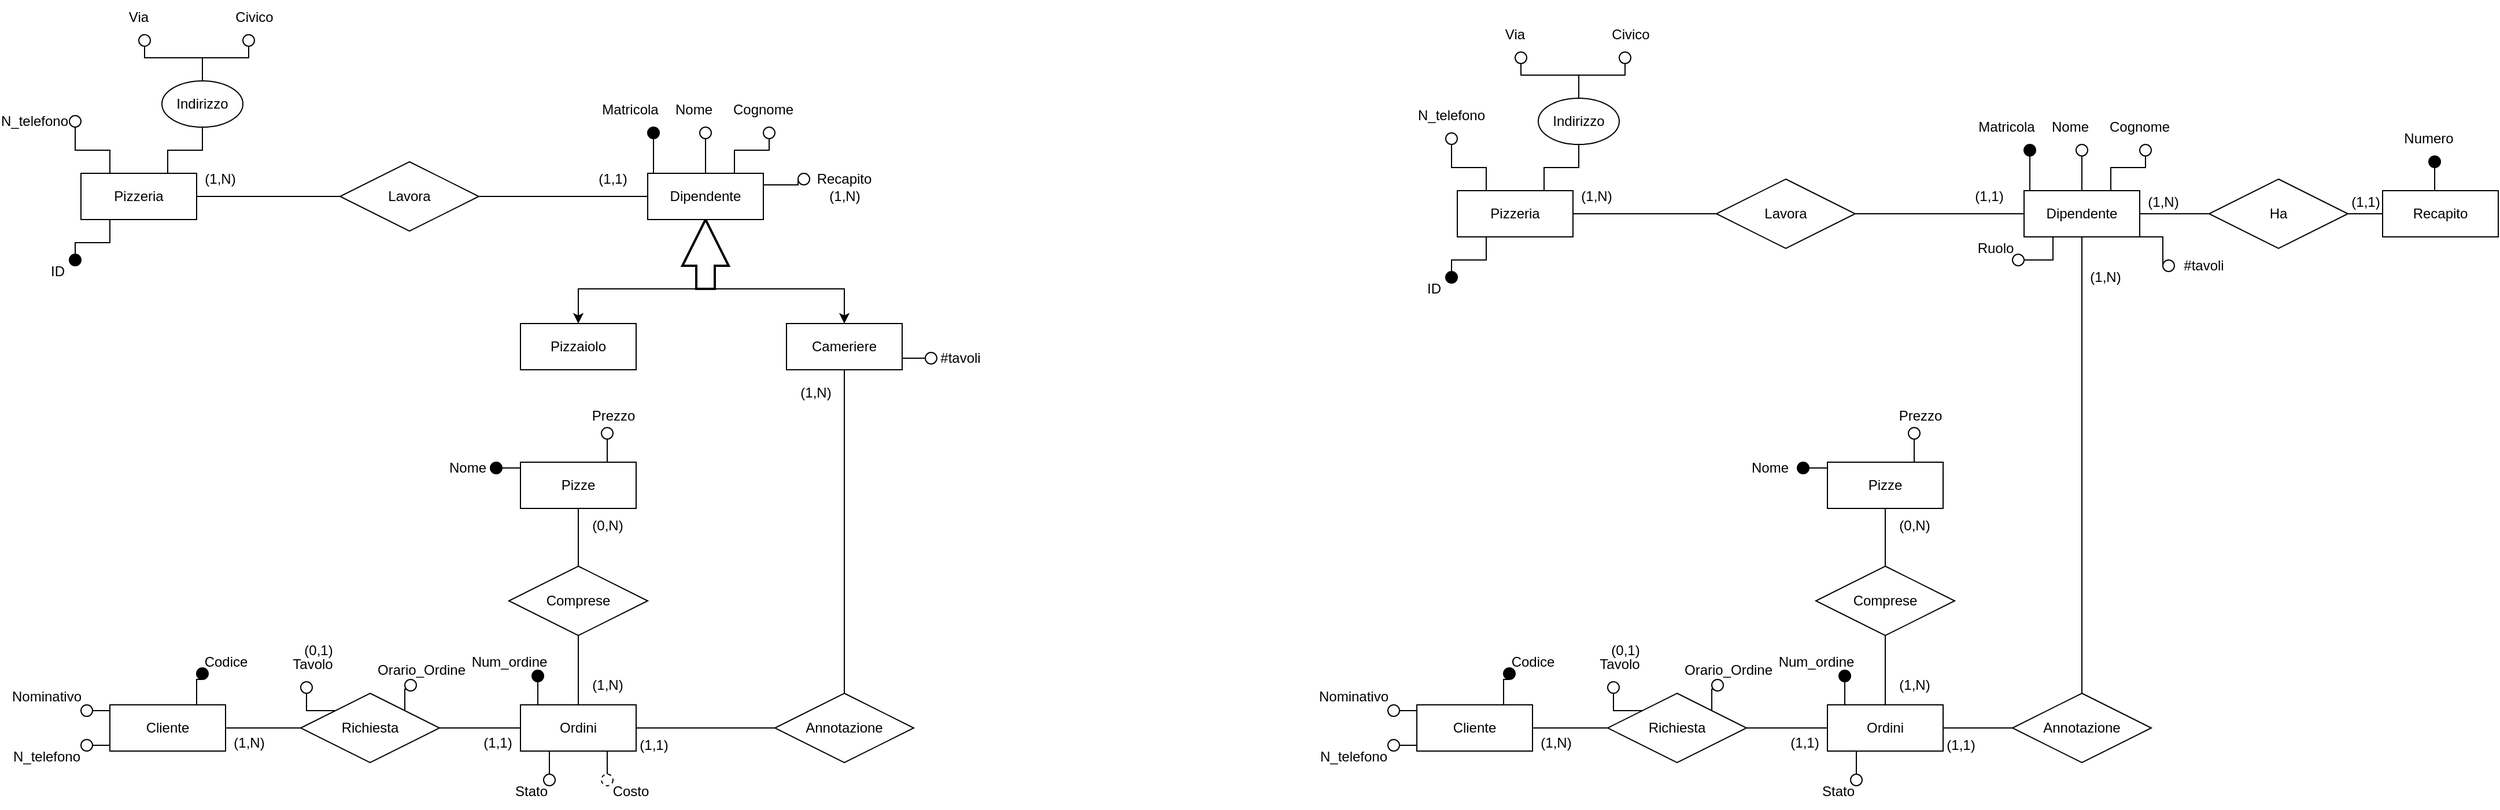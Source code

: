 <mxfile version="23.0.1" type="device">
  <diagram name="Pagina-1" id="gOm4JzZXpry3QjxjBJAv">
    <mxGraphModel dx="4816" dy="3160" grid="1" gridSize="10" guides="1" tooltips="1" connect="1" arrows="1" fold="1" page="1" pageScale="1" pageWidth="827" pageHeight="1169" math="0" shadow="0">
      <root>
        <mxCell id="0" />
        <mxCell id="1" parent="0" />
        <mxCell id="UE7dDYUYe10t5mZSeC0k-13" style="edgeStyle=orthogonalEdgeStyle;rounded=0;orthogonalLoop=1;jettySize=auto;html=1;exitX=0.25;exitY=0;exitDx=0;exitDy=0;entryX=0.5;entryY=1;entryDx=0;entryDy=0;endArrow=none;endFill=0;" parent="1" source="UE7dDYUYe10t5mZSeC0k-49" target="UE7dDYUYe10t5mZSeC0k-3" edge="1">
          <mxGeometry relative="1" as="geometry">
            <mxPoint x="210" y="340" as="sourcePoint" />
          </mxGeometry>
        </mxCell>
        <mxCell id="UE7dDYUYe10t5mZSeC0k-14" style="edgeStyle=orthogonalEdgeStyle;rounded=0;orthogonalLoop=1;jettySize=auto;html=1;exitX=0.75;exitY=0;exitDx=0;exitDy=0;entryX=0.5;entryY=1;entryDx=0;entryDy=0;endArrow=none;endFill=0;" parent="1" source="UE7dDYUYe10t5mZSeC0k-49" target="UE7dDYUYe10t5mZSeC0k-5" edge="1">
          <mxGeometry relative="1" as="geometry">
            <mxPoint x="270" y="340" as="sourcePoint" />
          </mxGeometry>
        </mxCell>
        <mxCell id="UE7dDYUYe10t5mZSeC0k-16" style="edgeStyle=orthogonalEdgeStyle;rounded=0;orthogonalLoop=1;jettySize=auto;html=1;exitX=0.25;exitY=1;exitDx=0;exitDy=0;entryX=0.5;entryY=0;entryDx=0;entryDy=0;endArrow=none;endFill=0;" parent="1" source="UE7dDYUYe10t5mZSeC0k-49" target="UE7dDYUYe10t5mZSeC0k-15" edge="1">
          <mxGeometry relative="1" as="geometry">
            <mxPoint x="210" y="400" as="sourcePoint" />
          </mxGeometry>
        </mxCell>
        <mxCell id="UE7dDYUYe10t5mZSeC0k-20" style="edgeStyle=orthogonalEdgeStyle;rounded=0;orthogonalLoop=1;jettySize=auto;html=1;exitX=1;exitY=0.5;exitDx=0;exitDy=0;endArrow=none;endFill=0;entryX=0;entryY=0.5;entryDx=0;entryDy=0;" parent="1" source="UE7dDYUYe10t5mZSeC0k-49" target="UE7dDYUYe10t5mZSeC0k-48" edge="1">
          <mxGeometry relative="1" as="geometry">
            <mxPoint x="300" y="370" as="sourcePoint" />
            <mxPoint x="430" y="370" as="targetPoint" />
          </mxGeometry>
        </mxCell>
        <mxCell id="UE7dDYUYe10t5mZSeC0k-3" value="" style="ellipse;whiteSpace=wrap;html=1;aspect=fixed;" parent="1" vertex="1">
          <mxGeometry x="180" y="300" width="10" height="10" as="geometry" />
        </mxCell>
        <mxCell id="UE7dDYUYe10t5mZSeC0k-11" style="edgeStyle=orthogonalEdgeStyle;rounded=0;orthogonalLoop=1;jettySize=auto;html=1;exitX=0.5;exitY=0;exitDx=0;exitDy=0;entryX=0.5;entryY=1;entryDx=0;entryDy=0;endArrow=none;endFill=0;" parent="1" source="UE7dDYUYe10t5mZSeC0k-5" target="UE7dDYUYe10t5mZSeC0k-8" edge="1">
          <mxGeometry relative="1" as="geometry" />
        </mxCell>
        <mxCell id="UE7dDYUYe10t5mZSeC0k-12" style="edgeStyle=orthogonalEdgeStyle;rounded=0;orthogonalLoop=1;jettySize=auto;html=1;exitX=0.5;exitY=0;exitDx=0;exitDy=0;entryX=0.5;entryY=1;entryDx=0;entryDy=0;endArrow=none;endFill=0;" parent="1" source="UE7dDYUYe10t5mZSeC0k-5" target="UE7dDYUYe10t5mZSeC0k-7" edge="1">
          <mxGeometry relative="1" as="geometry" />
        </mxCell>
        <mxCell id="UE7dDYUYe10t5mZSeC0k-5" value="Indirizzo" style="ellipse;whiteSpace=wrap;html=1;" parent="1" vertex="1">
          <mxGeometry x="260" y="270" width="70" height="40" as="geometry" />
        </mxCell>
        <mxCell id="UE7dDYUYe10t5mZSeC0k-6" value="N_telefono" style="text;html=1;strokeColor=none;fillColor=none;align=center;verticalAlign=middle;whiteSpace=wrap;rounded=0;" parent="1" vertex="1">
          <mxGeometry x="120" y="290" width="60" height="30" as="geometry" />
        </mxCell>
        <mxCell id="UE7dDYUYe10t5mZSeC0k-7" value="" style="ellipse;whiteSpace=wrap;html=1;aspect=fixed;" parent="1" vertex="1">
          <mxGeometry x="240" y="230" width="10" height="10" as="geometry" />
        </mxCell>
        <mxCell id="UE7dDYUYe10t5mZSeC0k-8" value="" style="ellipse;whiteSpace=wrap;html=1;aspect=fixed;" parent="1" vertex="1">
          <mxGeometry x="330" y="230" width="10" height="10" as="geometry" />
        </mxCell>
        <mxCell id="UE7dDYUYe10t5mZSeC0k-9" value="Via" style="text;html=1;strokeColor=none;fillColor=none;align=center;verticalAlign=middle;whiteSpace=wrap;rounded=0;" parent="1" vertex="1">
          <mxGeometry x="210" y="200" width="60" height="30" as="geometry" />
        </mxCell>
        <mxCell id="UE7dDYUYe10t5mZSeC0k-10" value="Civico" style="text;html=1;strokeColor=none;fillColor=none;align=center;verticalAlign=middle;whiteSpace=wrap;rounded=0;" parent="1" vertex="1">
          <mxGeometry x="310" y="200" width="60" height="30" as="geometry" />
        </mxCell>
        <mxCell id="UE7dDYUYe10t5mZSeC0k-15" value="" style="ellipse;whiteSpace=wrap;html=1;aspect=fixed;fillColor=#000000;" parent="1" vertex="1">
          <mxGeometry x="180" y="420" width="10" height="10" as="geometry" />
        </mxCell>
        <mxCell id="UE7dDYUYe10t5mZSeC0k-17" value="ID" style="text;html=1;strokeColor=none;fillColor=none;align=center;verticalAlign=middle;whiteSpace=wrap;rounded=0;" parent="1" vertex="1">
          <mxGeometry x="140" y="420" width="60" height="30" as="geometry" />
        </mxCell>
        <mxCell id="UE7dDYUYe10t5mZSeC0k-26" style="edgeStyle=orthogonalEdgeStyle;rounded=0;orthogonalLoop=1;jettySize=auto;html=1;exitX=0.25;exitY=0;exitDx=0;exitDy=0;entryX=0.5;entryY=1;entryDx=0;entryDy=0;endArrow=none;endFill=0;" parent="1" source="UE7dDYUYe10t5mZSeC0k-50" target="UE7dDYUYe10t5mZSeC0k-22" edge="1">
          <mxGeometry relative="1" as="geometry">
            <mxPoint x="700" y="340" as="sourcePoint" />
          </mxGeometry>
        </mxCell>
        <mxCell id="UE7dDYUYe10t5mZSeC0k-21" style="edgeStyle=orthogonalEdgeStyle;rounded=0;orthogonalLoop=1;jettySize=auto;html=1;exitX=1;exitY=0.5;exitDx=0;exitDy=0;entryX=0;entryY=0.5;entryDx=0;entryDy=0;endArrow=none;endFill=0;" parent="1" source="UE7dDYUYe10t5mZSeC0k-48" target="UE7dDYUYe10t5mZSeC0k-50" edge="1">
          <mxGeometry relative="1" as="geometry">
            <mxPoint x="510" y="370" as="sourcePoint" />
            <mxPoint x="670" y="370" as="targetPoint" />
          </mxGeometry>
        </mxCell>
        <mxCell id="UE7dDYUYe10t5mZSeC0k-22" value="" style="ellipse;whiteSpace=wrap;html=1;aspect=fixed;fillColor=#000000;" parent="1" vertex="1">
          <mxGeometry x="680" y="310" width="10" height="10" as="geometry" />
        </mxCell>
        <mxCell id="UE7dDYUYe10t5mZSeC0k-23" value="" style="ellipse;whiteSpace=wrap;html=1;aspect=fixed;" parent="1" vertex="1">
          <mxGeometry x="725" y="310" width="10" height="10" as="geometry" />
        </mxCell>
        <mxCell id="UE7dDYUYe10t5mZSeC0k-24" value="" style="ellipse;whiteSpace=wrap;html=1;aspect=fixed;" parent="1" vertex="1">
          <mxGeometry x="780" y="310" width="10" height="10" as="geometry" />
        </mxCell>
        <mxCell id="UE7dDYUYe10t5mZSeC0k-25" value="" style="ellipse;whiteSpace=wrap;html=1;aspect=fixed;" parent="1" vertex="1">
          <mxGeometry x="810" y="350" width="10" height="10" as="geometry" />
        </mxCell>
        <mxCell id="UE7dDYUYe10t5mZSeC0k-27" style="edgeStyle=orthogonalEdgeStyle;rounded=0;orthogonalLoop=1;jettySize=auto;html=1;exitX=0.5;exitY=0;exitDx=0;exitDy=0;entryX=0.5;entryY=1;entryDx=0;entryDy=0;endArrow=none;endFill=0;" parent="1" source="UE7dDYUYe10t5mZSeC0k-50" target="UE7dDYUYe10t5mZSeC0k-23" edge="1">
          <mxGeometry relative="1" as="geometry">
            <mxPoint x="730" y="340" as="sourcePoint" />
            <mxPoint x="695" y="330" as="targetPoint" />
          </mxGeometry>
        </mxCell>
        <mxCell id="UE7dDYUYe10t5mZSeC0k-28" style="edgeStyle=orthogonalEdgeStyle;rounded=0;orthogonalLoop=1;jettySize=auto;html=1;exitX=0.75;exitY=0;exitDx=0;exitDy=0;entryX=0.5;entryY=1;entryDx=0;entryDy=0;endArrow=none;endFill=0;" parent="1" source="UE7dDYUYe10t5mZSeC0k-50" target="UE7dDYUYe10t5mZSeC0k-24" edge="1">
          <mxGeometry relative="1" as="geometry">
            <mxPoint x="760" y="340" as="sourcePoint" />
            <mxPoint x="705" y="340" as="targetPoint" />
          </mxGeometry>
        </mxCell>
        <mxCell id="UE7dDYUYe10t5mZSeC0k-29" style="edgeStyle=orthogonalEdgeStyle;rounded=0;orthogonalLoop=1;jettySize=auto;html=1;exitX=1;exitY=0.25;exitDx=0;exitDy=0;entryX=0;entryY=0.5;entryDx=0;entryDy=0;endArrow=none;endFill=0;" parent="1" source="UE7dDYUYe10t5mZSeC0k-50" target="UE7dDYUYe10t5mZSeC0k-25" edge="1">
          <mxGeometry relative="1" as="geometry">
            <mxPoint x="790" y="355" as="sourcePoint" />
            <mxPoint x="715" y="350" as="targetPoint" />
          </mxGeometry>
        </mxCell>
        <mxCell id="UE7dDYUYe10t5mZSeC0k-30" value="Matricola" style="text;html=1;strokeColor=none;fillColor=none;align=center;verticalAlign=middle;whiteSpace=wrap;rounded=0;" parent="1" vertex="1">
          <mxGeometry x="650" y="280" width="30" height="30" as="geometry" />
        </mxCell>
        <mxCell id="UE7dDYUYe10t5mZSeC0k-31" value="Nome" style="text;html=1;strokeColor=none;fillColor=none;align=center;verticalAlign=middle;whiteSpace=wrap;rounded=0;" parent="1" vertex="1">
          <mxGeometry x="690" y="280" width="60" height="30" as="geometry" />
        </mxCell>
        <mxCell id="UE7dDYUYe10t5mZSeC0k-32" value="Cognome" style="text;html=1;strokeColor=none;fillColor=none;align=center;verticalAlign=middle;whiteSpace=wrap;rounded=0;" parent="1" vertex="1">
          <mxGeometry x="750" y="280" width="60" height="30" as="geometry" />
        </mxCell>
        <mxCell id="UE7dDYUYe10t5mZSeC0k-33" value="Recapito" style="text;html=1;strokeColor=none;fillColor=none;align=center;verticalAlign=middle;whiteSpace=wrap;rounded=0;" parent="1" vertex="1">
          <mxGeometry x="820" y="340" width="60" height="30" as="geometry" />
        </mxCell>
        <mxCell id="UE7dDYUYe10t5mZSeC0k-54" style="edgeStyle=orthogonalEdgeStyle;rounded=0;orthogonalLoop=1;jettySize=auto;html=1;exitX=0;exitY=0;exitDx=0;exitDy=12;exitPerimeter=0;entryX=0.5;entryY=0;entryDx=0;entryDy=0;" parent="1" source="UE7dDYUYe10t5mZSeC0k-47" target="UE7dDYUYe10t5mZSeC0k-52" edge="1">
          <mxGeometry relative="1" as="geometry">
            <Array as="points">
              <mxPoint x="620" y="450" />
              <mxPoint x="620" y="480" />
            </Array>
          </mxGeometry>
        </mxCell>
        <mxCell id="UE7dDYUYe10t5mZSeC0k-55" style="edgeStyle=orthogonalEdgeStyle;rounded=0;orthogonalLoop=1;jettySize=auto;html=1;exitX=0;exitY=0;exitDx=0;exitDy=28;exitPerimeter=0;entryX=0.5;entryY=0;entryDx=0;entryDy=0;" parent="1" source="UE7dDYUYe10t5mZSeC0k-47" target="UE7dDYUYe10t5mZSeC0k-53" edge="1">
          <mxGeometry relative="1" as="geometry">
            <Array as="points">
              <mxPoint x="850" y="450" />
            </Array>
          </mxGeometry>
        </mxCell>
        <mxCell id="UE7dDYUYe10t5mZSeC0k-47" value="" style="verticalLabelPosition=bottom;verticalAlign=top;html=1;strokeWidth=2;shape=mxgraph.arrows2.arrow;dy=0.6;dx=40;notch=0;rotation=-90;" parent="1" vertex="1">
          <mxGeometry x="700" y="400" width="60" height="40" as="geometry" />
        </mxCell>
        <mxCell id="UE7dDYUYe10t5mZSeC0k-48" value="Lavora" style="shape=rhombus;perimeter=rhombusPerimeter;whiteSpace=wrap;html=1;align=center;" parent="1" vertex="1">
          <mxGeometry x="414" y="340" width="120" height="60" as="geometry" />
        </mxCell>
        <mxCell id="UE7dDYUYe10t5mZSeC0k-49" value="Pizzeria" style="whiteSpace=wrap;html=1;align=center;" parent="1" vertex="1">
          <mxGeometry x="190" y="350" width="100" height="40" as="geometry" />
        </mxCell>
        <mxCell id="UE7dDYUYe10t5mZSeC0k-50" value="Dipendente" style="whiteSpace=wrap;html=1;align=center;" parent="1" vertex="1">
          <mxGeometry x="680" y="350" width="100" height="40" as="geometry" />
        </mxCell>
        <mxCell id="UE7dDYUYe10t5mZSeC0k-52" value="Pizzaiolo" style="whiteSpace=wrap;html=1;align=center;" parent="1" vertex="1">
          <mxGeometry x="570" y="480" width="100" height="40" as="geometry" />
        </mxCell>
        <mxCell id="UE7dDYUYe10t5mZSeC0k-68" style="edgeStyle=orthogonalEdgeStyle;rounded=0;orthogonalLoop=1;jettySize=auto;html=1;exitX=1;exitY=0.75;exitDx=0;exitDy=0;entryX=0;entryY=0.5;entryDx=0;entryDy=0;endArrow=none;endFill=0;" parent="1" source="UE7dDYUYe10t5mZSeC0k-53" target="UE7dDYUYe10t5mZSeC0k-67" edge="1">
          <mxGeometry relative="1" as="geometry" />
        </mxCell>
        <mxCell id="UE7dDYUYe10t5mZSeC0k-73" style="edgeStyle=orthogonalEdgeStyle;rounded=0;orthogonalLoop=1;jettySize=auto;html=1;exitX=0.5;exitY=1;exitDx=0;exitDy=0;entryX=0.5;entryY=0;entryDx=0;entryDy=0;endArrow=none;endFill=0;" parent="1" source="UE7dDYUYe10t5mZSeC0k-53" target="UE7dDYUYe10t5mZSeC0k-72" edge="1">
          <mxGeometry relative="1" as="geometry" />
        </mxCell>
        <mxCell id="UE7dDYUYe10t5mZSeC0k-53" value="Cameriere" style="whiteSpace=wrap;html=1;align=center;" parent="1" vertex="1">
          <mxGeometry x="800" y="480" width="100" height="40" as="geometry" />
        </mxCell>
        <mxCell id="UE7dDYUYe10t5mZSeC0k-67" value="" style="ellipse;whiteSpace=wrap;html=1;aspect=fixed;" parent="1" vertex="1">
          <mxGeometry x="920" y="505" width="10" height="10" as="geometry" />
        </mxCell>
        <mxCell id="UE7dDYUYe10t5mZSeC0k-69" value="#tavoli" style="text;html=1;align=center;verticalAlign=middle;resizable=0;points=[];autosize=1;strokeColor=none;fillColor=none;" parent="1" vertex="1">
          <mxGeometry x="920" y="495" width="60" height="30" as="geometry" />
        </mxCell>
        <mxCell id="UE7dDYUYe10t5mZSeC0k-74" style="edgeStyle=orthogonalEdgeStyle;rounded=0;orthogonalLoop=1;jettySize=auto;html=1;exitX=1;exitY=0.5;exitDx=0;exitDy=0;entryX=0;entryY=0.5;entryDx=0;entryDy=0;endArrow=none;endFill=0;" parent="1" source="UE7dDYUYe10t5mZSeC0k-71" target="UE7dDYUYe10t5mZSeC0k-72" edge="1">
          <mxGeometry relative="1" as="geometry" />
        </mxCell>
        <mxCell id="UE7dDYUYe10t5mZSeC0k-100" style="edgeStyle=orthogonalEdgeStyle;rounded=0;orthogonalLoop=1;jettySize=auto;html=1;exitX=0.25;exitY=0;exitDx=0;exitDy=0;entryX=0.5;entryY=1;entryDx=0;entryDy=0;endArrow=none;endFill=0;" parent="1" source="UE7dDYUYe10t5mZSeC0k-71" target="UE7dDYUYe10t5mZSeC0k-97" edge="1">
          <mxGeometry relative="1" as="geometry" />
        </mxCell>
        <mxCell id="UE7dDYUYe10t5mZSeC0k-71" value="Ordini" style="whiteSpace=wrap;html=1;align=center;" parent="1" vertex="1">
          <mxGeometry x="570" y="810" width="100" height="40" as="geometry" />
        </mxCell>
        <mxCell id="UE7dDYUYe10t5mZSeC0k-72" value="Annotazione" style="shape=rhombus;perimeter=rhombusPerimeter;whiteSpace=wrap;html=1;align=center;" parent="1" vertex="1">
          <mxGeometry x="790" y="800" width="120" height="60" as="geometry" />
        </mxCell>
        <mxCell id="UE7dDYUYe10t5mZSeC0k-78" style="edgeStyle=orthogonalEdgeStyle;rounded=0;orthogonalLoop=1;jettySize=auto;html=1;exitX=0.5;exitY=1;exitDx=0;exitDy=0;entryX=0.5;entryY=0;entryDx=0;entryDy=0;endArrow=none;endFill=0;" parent="1" source="UE7dDYUYe10t5mZSeC0k-76" target="UE7dDYUYe10t5mZSeC0k-77" edge="1">
          <mxGeometry relative="1" as="geometry" />
        </mxCell>
        <mxCell id="UE7dDYUYe10t5mZSeC0k-76" value="Pizze" style="whiteSpace=wrap;html=1;align=center;" parent="1" vertex="1">
          <mxGeometry x="570" y="600" width="100" height="40" as="geometry" />
        </mxCell>
        <mxCell id="UE7dDYUYe10t5mZSeC0k-79" style="edgeStyle=orthogonalEdgeStyle;rounded=0;orthogonalLoop=1;jettySize=auto;html=1;exitX=0.5;exitY=1;exitDx=0;exitDy=0;entryX=0.5;entryY=0;entryDx=0;entryDy=0;endArrow=none;endFill=0;" parent="1" source="UE7dDYUYe10t5mZSeC0k-77" target="UE7dDYUYe10t5mZSeC0k-71" edge="1">
          <mxGeometry relative="1" as="geometry" />
        </mxCell>
        <mxCell id="UE7dDYUYe10t5mZSeC0k-77" value="Comprese" style="shape=rhombus;perimeter=rhombusPerimeter;whiteSpace=wrap;html=1;align=center;" parent="1" vertex="1">
          <mxGeometry x="560" y="690" width="120" height="60" as="geometry" />
        </mxCell>
        <mxCell id="UE7dDYUYe10t5mZSeC0k-86" style="edgeStyle=orthogonalEdgeStyle;rounded=0;orthogonalLoop=1;jettySize=auto;html=1;exitX=1;exitY=0.5;exitDx=0;exitDy=0;entryX=0;entryY=0.25;entryDx=0;entryDy=0;endArrow=none;endFill=0;" parent="1" source="UE7dDYUYe10t5mZSeC0k-80" target="UE7dDYUYe10t5mZSeC0k-76" edge="1">
          <mxGeometry relative="1" as="geometry" />
        </mxCell>
        <mxCell id="UE7dDYUYe10t5mZSeC0k-80" value="" style="ellipse;whiteSpace=wrap;html=1;aspect=fixed;fillColor=#000000;" parent="1" vertex="1">
          <mxGeometry x="544" y="600" width="10" height="10" as="geometry" />
        </mxCell>
        <mxCell id="UE7dDYUYe10t5mZSeC0k-88" style="edgeStyle=orthogonalEdgeStyle;rounded=0;orthogonalLoop=1;jettySize=auto;html=1;exitX=0.5;exitY=1;exitDx=0;exitDy=0;entryX=0.75;entryY=0;entryDx=0;entryDy=0;endArrow=none;endFill=0;" parent="1" source="UE7dDYUYe10t5mZSeC0k-82" target="UE7dDYUYe10t5mZSeC0k-76" edge="1">
          <mxGeometry relative="1" as="geometry" />
        </mxCell>
        <mxCell id="UE7dDYUYe10t5mZSeC0k-82" value="" style="ellipse;whiteSpace=wrap;html=1;aspect=fixed;" parent="1" vertex="1">
          <mxGeometry x="640" y="570" width="10" height="10" as="geometry" />
        </mxCell>
        <mxCell id="UE7dDYUYe10t5mZSeC0k-83" value="Nome" style="text;html=1;align=center;verticalAlign=middle;resizable=0;points=[];autosize=1;strokeColor=none;fillColor=none;" parent="1" vertex="1">
          <mxGeometry x="494" y="590" width="60" height="30" as="geometry" />
        </mxCell>
        <mxCell id="UE7dDYUYe10t5mZSeC0k-89" value="Prezzo" style="text;html=1;align=center;verticalAlign=middle;resizable=0;points=[];autosize=1;strokeColor=none;fillColor=none;" parent="1" vertex="1">
          <mxGeometry x="620" y="545" width="60" height="30" as="geometry" />
        </mxCell>
        <mxCell id="UE7dDYUYe10t5mZSeC0k-101" style="edgeStyle=orthogonalEdgeStyle;rounded=0;orthogonalLoop=1;jettySize=auto;html=1;exitX=0.5;exitY=0;exitDx=0;exitDy=0;entryX=0.25;entryY=1;entryDx=0;entryDy=0;endArrow=none;endFill=0;" parent="1" source="UE7dDYUYe10t5mZSeC0k-96" target="UE7dDYUYe10t5mZSeC0k-71" edge="1">
          <mxGeometry relative="1" as="geometry" />
        </mxCell>
        <mxCell id="UE7dDYUYe10t5mZSeC0k-96" value="" style="ellipse;whiteSpace=wrap;html=1;aspect=fixed;" parent="1" vertex="1">
          <mxGeometry x="590" y="870" width="10" height="10" as="geometry" />
        </mxCell>
        <mxCell id="UE7dDYUYe10t5mZSeC0k-97" value="" style="ellipse;whiteSpace=wrap;html=1;aspect=fixed;fillColor=#000000;" parent="1" vertex="1">
          <mxGeometry x="580" y="780" width="10" height="10" as="geometry" />
        </mxCell>
        <mxCell id="UE7dDYUYe10t5mZSeC0k-102" style="edgeStyle=orthogonalEdgeStyle;rounded=0;orthogonalLoop=1;jettySize=auto;html=1;exitX=0.5;exitY=0;exitDx=0;exitDy=0;entryX=0.75;entryY=1;entryDx=0;entryDy=0;endArrow=none;endFill=0;" parent="1" source="UE7dDYUYe10t5mZSeC0k-98" target="UE7dDYUYe10t5mZSeC0k-71" edge="1">
          <mxGeometry relative="1" as="geometry" />
        </mxCell>
        <mxCell id="UE7dDYUYe10t5mZSeC0k-98" value="" style="ellipse;whiteSpace=wrap;html=1;aspect=fixed;dashed=1;" parent="1" vertex="1">
          <mxGeometry x="640" y="870" width="10" height="10" as="geometry" />
        </mxCell>
        <mxCell id="UE7dDYUYe10t5mZSeC0k-99" value="Num_ordine" style="text;html=1;align=center;verticalAlign=middle;resizable=0;points=[];autosize=1;strokeColor=none;fillColor=none;" parent="1" vertex="1">
          <mxGeometry x="515" y="758" width="90" height="30" as="geometry" />
        </mxCell>
        <mxCell id="UE7dDYUYe10t5mZSeC0k-104" value="Stato" style="text;html=1;align=center;verticalAlign=middle;resizable=0;points=[];autosize=1;strokeColor=none;fillColor=none;" parent="1" vertex="1">
          <mxGeometry x="554" y="870" width="50" height="30" as="geometry" />
        </mxCell>
        <mxCell id="UE7dDYUYe10t5mZSeC0k-105" value="Costo" style="text;html=1;align=center;verticalAlign=middle;resizable=0;points=[];autosize=1;strokeColor=none;fillColor=none;" parent="1" vertex="1">
          <mxGeometry x="640" y="870" width="50" height="30" as="geometry" />
        </mxCell>
        <mxCell id="UE7dDYUYe10t5mZSeC0k-108" style="edgeStyle=orthogonalEdgeStyle;rounded=0;orthogonalLoop=1;jettySize=auto;html=1;exitX=1;exitY=0.5;exitDx=0;exitDy=0;entryX=0;entryY=0.5;entryDx=0;entryDy=0;endArrow=none;endFill=0;" parent="1" source="UE7dDYUYe10t5mZSeC0k-106" target="UE7dDYUYe10t5mZSeC0k-107" edge="1">
          <mxGeometry relative="1" as="geometry" />
        </mxCell>
        <mxCell id="UE7dDYUYe10t5mZSeC0k-106" value="Cliente" style="whiteSpace=wrap;html=1;align=center;" parent="1" vertex="1">
          <mxGeometry x="215" y="810" width="100" height="40" as="geometry" />
        </mxCell>
        <mxCell id="UE7dDYUYe10t5mZSeC0k-109" style="edgeStyle=orthogonalEdgeStyle;rounded=0;orthogonalLoop=1;jettySize=auto;html=1;exitX=1;exitY=0.5;exitDx=0;exitDy=0;entryX=0;entryY=0.5;entryDx=0;entryDy=0;endArrow=none;endFill=0;" parent="1" source="UE7dDYUYe10t5mZSeC0k-107" target="UE7dDYUYe10t5mZSeC0k-71" edge="1">
          <mxGeometry relative="1" as="geometry" />
        </mxCell>
        <mxCell id="MqE2GkCkqLWvsYEqHXHV-13" style="edgeStyle=orthogonalEdgeStyle;rounded=0;orthogonalLoop=1;jettySize=auto;html=1;exitX=0;exitY=0;exitDx=0;exitDy=0;entryX=0.5;entryY=1;entryDx=0;entryDy=0;endArrow=none;endFill=0;" edge="1" parent="1" source="UE7dDYUYe10t5mZSeC0k-107" target="MqE2GkCkqLWvsYEqHXHV-10">
          <mxGeometry relative="1" as="geometry" />
        </mxCell>
        <mxCell id="UE7dDYUYe10t5mZSeC0k-107" value="Richiesta" style="shape=rhombus;perimeter=rhombusPerimeter;whiteSpace=wrap;html=1;align=center;" parent="1" vertex="1">
          <mxGeometry x="380" y="800" width="120" height="60" as="geometry" />
        </mxCell>
        <mxCell id="UE7dDYUYe10t5mZSeC0k-117" style="edgeStyle=orthogonalEdgeStyle;rounded=0;orthogonalLoop=1;jettySize=auto;html=1;exitX=0.5;exitY=1;exitDx=0;exitDy=0;entryX=0.75;entryY=0;entryDx=0;entryDy=0;endArrow=none;endFill=0;" parent="1" source="UE7dDYUYe10t5mZSeC0k-111" target="UE7dDYUYe10t5mZSeC0k-106" edge="1">
          <mxGeometry relative="1" as="geometry" />
        </mxCell>
        <mxCell id="UE7dDYUYe10t5mZSeC0k-111" value="" style="ellipse;whiteSpace=wrap;html=1;aspect=fixed;fillColor=#000000;" parent="1" vertex="1">
          <mxGeometry x="290" y="778" width="10" height="10" as="geometry" />
        </mxCell>
        <mxCell id="UE7dDYUYe10t5mZSeC0k-120" style="edgeStyle=orthogonalEdgeStyle;rounded=0;orthogonalLoop=1;jettySize=auto;html=1;exitX=0;exitY=1;exitDx=0;exitDy=0;entryX=1;entryY=0;entryDx=0;entryDy=0;endArrow=none;endFill=0;" parent="1" source="UE7dDYUYe10t5mZSeC0k-113" target="UE7dDYUYe10t5mZSeC0k-107" edge="1">
          <mxGeometry relative="1" as="geometry" />
        </mxCell>
        <mxCell id="UE7dDYUYe10t5mZSeC0k-113" value="" style="ellipse;whiteSpace=wrap;html=1;aspect=fixed;" parent="1" vertex="1">
          <mxGeometry x="470" y="788" width="10" height="10" as="geometry" />
        </mxCell>
        <mxCell id="UE7dDYUYe10t5mZSeC0k-121" style="edgeStyle=orthogonalEdgeStyle;rounded=0;orthogonalLoop=1;jettySize=auto;html=1;exitX=1;exitY=0.5;exitDx=0;exitDy=0;entryX=0;entryY=0.25;entryDx=0;entryDy=0;endArrow=none;endFill=0;" parent="1" source="UE7dDYUYe10t5mZSeC0k-114" target="UE7dDYUYe10t5mZSeC0k-106" edge="1">
          <mxGeometry relative="1" as="geometry" />
        </mxCell>
        <mxCell id="UE7dDYUYe10t5mZSeC0k-114" value="" style="ellipse;whiteSpace=wrap;html=1;aspect=fixed;" parent="1" vertex="1">
          <mxGeometry x="190" y="810" width="10" height="10" as="geometry" />
        </mxCell>
        <mxCell id="UE7dDYUYe10t5mZSeC0k-122" style="edgeStyle=orthogonalEdgeStyle;rounded=0;orthogonalLoop=1;jettySize=auto;html=1;exitX=1;exitY=0.5;exitDx=0;exitDy=0;entryX=0;entryY=0.75;entryDx=0;entryDy=0;endArrow=none;endFill=0;" parent="1" source="UE7dDYUYe10t5mZSeC0k-115" target="UE7dDYUYe10t5mZSeC0k-106" edge="1">
          <mxGeometry relative="1" as="geometry" />
        </mxCell>
        <mxCell id="UE7dDYUYe10t5mZSeC0k-115" value="" style="ellipse;whiteSpace=wrap;html=1;aspect=fixed;" parent="1" vertex="1">
          <mxGeometry x="190" y="840" width="10" height="10" as="geometry" />
        </mxCell>
        <mxCell id="UE7dDYUYe10t5mZSeC0k-134" value="Nominativo" style="text;html=1;align=center;verticalAlign=middle;resizable=0;points=[];autosize=1;strokeColor=none;fillColor=none;" parent="1" vertex="1">
          <mxGeometry x="120" y="788" width="80" height="30" as="geometry" />
        </mxCell>
        <mxCell id="UE7dDYUYe10t5mZSeC0k-135" value="N_telefono" style="text;html=1;align=center;verticalAlign=middle;resizable=0;points=[];autosize=1;strokeColor=none;fillColor=none;" parent="1" vertex="1">
          <mxGeometry x="120" y="840" width="80" height="30" as="geometry" />
        </mxCell>
        <mxCell id="UE7dDYUYe10t5mZSeC0k-136" value="Codice" style="text;html=1;align=center;verticalAlign=middle;resizable=0;points=[];autosize=1;strokeColor=none;fillColor=none;" parent="1" vertex="1">
          <mxGeometry x="285" y="758" width="60" height="30" as="geometry" />
        </mxCell>
        <mxCell id="UE7dDYUYe10t5mZSeC0k-139" value="Orario_Ordine" style="text;html=1;align=center;verticalAlign=middle;resizable=0;points=[];autosize=1;strokeColor=none;fillColor=none;" parent="1" vertex="1">
          <mxGeometry x="434" y="765" width="100" height="30" as="geometry" />
        </mxCell>
        <mxCell id="MqE2GkCkqLWvsYEqHXHV-1" value="(1,1)" style="text;html=1;strokeColor=none;fillColor=none;align=center;verticalAlign=middle;whiteSpace=wrap;rounded=0;" vertex="1" parent="1">
          <mxGeometry x="620" y="340" width="60" height="30" as="geometry" />
        </mxCell>
        <mxCell id="MqE2GkCkqLWvsYEqHXHV-2" value="(1,N)" style="text;html=1;align=center;verticalAlign=middle;resizable=0;points=[];autosize=1;strokeColor=none;fillColor=none;" vertex="1" parent="1">
          <mxGeometry x="285" y="340" width="50" height="30" as="geometry" />
        </mxCell>
        <mxCell id="MqE2GkCkqLWvsYEqHXHV-3" value="(1,1)" style="text;html=1;align=center;verticalAlign=middle;resizable=0;points=[];autosize=1;strokeColor=none;fillColor=none;" vertex="1" parent="1">
          <mxGeometry x="660" y="830" width="50" height="30" as="geometry" />
        </mxCell>
        <mxCell id="MqE2GkCkqLWvsYEqHXHV-4" value="(1,N)" style="text;html=1;align=center;verticalAlign=middle;resizable=0;points=[];autosize=1;strokeColor=none;fillColor=none;" vertex="1" parent="1">
          <mxGeometry x="800" y="525" width="50" height="30" as="geometry" />
        </mxCell>
        <mxCell id="MqE2GkCkqLWvsYEqHXHV-5" value="(0,N)" style="text;html=1;align=center;verticalAlign=middle;resizable=0;points=[];autosize=1;strokeColor=none;fillColor=none;" vertex="1" parent="1">
          <mxGeometry x="620" y="640" width="50" height="30" as="geometry" />
        </mxCell>
        <mxCell id="MqE2GkCkqLWvsYEqHXHV-6" value="(1,N)" style="text;html=1;align=center;verticalAlign=middle;resizable=0;points=[];autosize=1;strokeColor=none;fillColor=none;" vertex="1" parent="1">
          <mxGeometry x="620" y="778" width="50" height="30" as="geometry" />
        </mxCell>
        <mxCell id="MqE2GkCkqLWvsYEqHXHV-7" value="(1,1)" style="text;html=1;align=center;verticalAlign=middle;resizable=0;points=[];autosize=1;strokeColor=none;fillColor=none;" vertex="1" parent="1">
          <mxGeometry x="525" y="828" width="50" height="30" as="geometry" />
        </mxCell>
        <mxCell id="MqE2GkCkqLWvsYEqHXHV-8" value="(1,N)" style="text;html=1;align=center;verticalAlign=middle;resizable=0;points=[];autosize=1;strokeColor=none;fillColor=none;" vertex="1" parent="1">
          <mxGeometry x="310" y="828" width="50" height="30" as="geometry" />
        </mxCell>
        <mxCell id="MqE2GkCkqLWvsYEqHXHV-9" value="Tavolo" style="text;html=1;align=center;verticalAlign=middle;resizable=0;points=[];autosize=1;strokeColor=none;fillColor=none;" vertex="1" parent="1">
          <mxGeometry x="360" y="760" width="60" height="30" as="geometry" />
        </mxCell>
        <mxCell id="MqE2GkCkqLWvsYEqHXHV-10" value="" style="ellipse;whiteSpace=wrap;html=1;aspect=fixed;" vertex="1" parent="1">
          <mxGeometry x="380" y="790" width="10" height="10" as="geometry" />
        </mxCell>
        <mxCell id="MqE2GkCkqLWvsYEqHXHV-12" value="(0,1)" style="text;html=1;align=center;verticalAlign=middle;resizable=0;points=[];autosize=1;strokeColor=none;fillColor=none;" vertex="1" parent="1">
          <mxGeometry x="370" y="748" width="50" height="30" as="geometry" />
        </mxCell>
        <mxCell id="MqE2GkCkqLWvsYEqHXHV-14" style="edgeStyle=orthogonalEdgeStyle;rounded=0;orthogonalLoop=1;jettySize=auto;html=1;exitX=0.25;exitY=0;exitDx=0;exitDy=0;entryX=0.5;entryY=1;entryDx=0;entryDy=0;endArrow=none;endFill=0;" edge="1" parent="1" source="MqE2GkCkqLWvsYEqHXHV-44" target="MqE2GkCkqLWvsYEqHXHV-18">
          <mxGeometry relative="1" as="geometry">
            <mxPoint x="1400" y="355" as="sourcePoint" />
          </mxGeometry>
        </mxCell>
        <mxCell id="MqE2GkCkqLWvsYEqHXHV-15" style="edgeStyle=orthogonalEdgeStyle;rounded=0;orthogonalLoop=1;jettySize=auto;html=1;exitX=0.75;exitY=0;exitDx=0;exitDy=0;entryX=0.5;entryY=1;entryDx=0;entryDy=0;endArrow=none;endFill=0;" edge="1" parent="1" source="MqE2GkCkqLWvsYEqHXHV-44" target="MqE2GkCkqLWvsYEqHXHV-21">
          <mxGeometry relative="1" as="geometry">
            <mxPoint x="1460" y="355" as="sourcePoint" />
          </mxGeometry>
        </mxCell>
        <mxCell id="MqE2GkCkqLWvsYEqHXHV-16" style="edgeStyle=orthogonalEdgeStyle;rounded=0;orthogonalLoop=1;jettySize=auto;html=1;exitX=0.25;exitY=1;exitDx=0;exitDy=0;entryX=0.5;entryY=0;entryDx=0;entryDy=0;endArrow=none;endFill=0;" edge="1" parent="1" source="MqE2GkCkqLWvsYEqHXHV-44" target="MqE2GkCkqLWvsYEqHXHV-25">
          <mxGeometry relative="1" as="geometry">
            <mxPoint x="1400" y="415" as="sourcePoint" />
          </mxGeometry>
        </mxCell>
        <mxCell id="MqE2GkCkqLWvsYEqHXHV-17" style="edgeStyle=orthogonalEdgeStyle;rounded=0;orthogonalLoop=1;jettySize=auto;html=1;exitX=1;exitY=0.5;exitDx=0;exitDy=0;endArrow=none;endFill=0;entryX=0;entryY=0.5;entryDx=0;entryDy=0;" edge="1" parent="1" source="MqE2GkCkqLWvsYEqHXHV-44" target="MqE2GkCkqLWvsYEqHXHV-43">
          <mxGeometry relative="1" as="geometry">
            <mxPoint x="1490" y="385" as="sourcePoint" />
            <mxPoint x="1620" y="385" as="targetPoint" />
          </mxGeometry>
        </mxCell>
        <mxCell id="MqE2GkCkqLWvsYEqHXHV-18" value="" style="ellipse;whiteSpace=wrap;html=1;aspect=fixed;" vertex="1" parent="1">
          <mxGeometry x="1370" y="315" width="10" height="10" as="geometry" />
        </mxCell>
        <mxCell id="MqE2GkCkqLWvsYEqHXHV-19" style="edgeStyle=orthogonalEdgeStyle;rounded=0;orthogonalLoop=1;jettySize=auto;html=1;exitX=0.5;exitY=0;exitDx=0;exitDy=0;entryX=0.5;entryY=1;entryDx=0;entryDy=0;endArrow=none;endFill=0;" edge="1" parent="1" source="MqE2GkCkqLWvsYEqHXHV-21" target="MqE2GkCkqLWvsYEqHXHV-24">
          <mxGeometry relative="1" as="geometry" />
        </mxCell>
        <mxCell id="MqE2GkCkqLWvsYEqHXHV-20" style="edgeStyle=orthogonalEdgeStyle;rounded=0;orthogonalLoop=1;jettySize=auto;html=1;exitX=0.5;exitY=0;exitDx=0;exitDy=0;entryX=0.5;entryY=1;entryDx=0;entryDy=0;endArrow=none;endFill=0;" edge="1" parent="1" source="MqE2GkCkqLWvsYEqHXHV-21" target="MqE2GkCkqLWvsYEqHXHV-23">
          <mxGeometry relative="1" as="geometry" />
        </mxCell>
        <mxCell id="MqE2GkCkqLWvsYEqHXHV-21" value="Indirizzo" style="ellipse;whiteSpace=wrap;html=1;" vertex="1" parent="1">
          <mxGeometry x="1450" y="285" width="70" height="40" as="geometry" />
        </mxCell>
        <mxCell id="MqE2GkCkqLWvsYEqHXHV-22" value="N_telefono" style="text;html=1;strokeColor=none;fillColor=none;align=center;verticalAlign=middle;whiteSpace=wrap;rounded=0;" vertex="1" parent="1">
          <mxGeometry x="1345" y="285" width="60" height="30" as="geometry" />
        </mxCell>
        <mxCell id="MqE2GkCkqLWvsYEqHXHV-23" value="" style="ellipse;whiteSpace=wrap;html=1;aspect=fixed;" vertex="1" parent="1">
          <mxGeometry x="1430" y="245" width="10" height="10" as="geometry" />
        </mxCell>
        <mxCell id="MqE2GkCkqLWvsYEqHXHV-24" value="" style="ellipse;whiteSpace=wrap;html=1;aspect=fixed;" vertex="1" parent="1">
          <mxGeometry x="1520" y="245" width="10" height="10" as="geometry" />
        </mxCell>
        <mxCell id="MqE2GkCkqLWvsYEqHXHV-25" value="" style="ellipse;whiteSpace=wrap;html=1;aspect=fixed;fillColor=#000000;" vertex="1" parent="1">
          <mxGeometry x="1370" y="435" width="10" height="10" as="geometry" />
        </mxCell>
        <mxCell id="MqE2GkCkqLWvsYEqHXHV-26" value="ID" style="text;html=1;strokeColor=none;fillColor=none;align=center;verticalAlign=middle;whiteSpace=wrap;rounded=0;" vertex="1" parent="1">
          <mxGeometry x="1330" y="435" width="60" height="30" as="geometry" />
        </mxCell>
        <mxCell id="MqE2GkCkqLWvsYEqHXHV-27" style="edgeStyle=orthogonalEdgeStyle;rounded=0;orthogonalLoop=1;jettySize=auto;html=1;exitX=0.25;exitY=0;exitDx=0;exitDy=0;entryX=0.5;entryY=1;entryDx=0;entryDy=0;endArrow=none;endFill=0;" edge="1" parent="1" source="MqE2GkCkqLWvsYEqHXHV-45" target="MqE2GkCkqLWvsYEqHXHV-29">
          <mxGeometry relative="1" as="geometry">
            <mxPoint x="1890" y="355" as="sourcePoint" />
          </mxGeometry>
        </mxCell>
        <mxCell id="MqE2GkCkqLWvsYEqHXHV-28" style="edgeStyle=orthogonalEdgeStyle;rounded=0;orthogonalLoop=1;jettySize=auto;html=1;exitX=1;exitY=0.5;exitDx=0;exitDy=0;entryX=0;entryY=0.5;entryDx=0;entryDy=0;endArrow=none;endFill=0;" edge="1" parent="1" source="MqE2GkCkqLWvsYEqHXHV-43" target="MqE2GkCkqLWvsYEqHXHV-45">
          <mxGeometry relative="1" as="geometry">
            <mxPoint x="1700" y="385" as="sourcePoint" />
            <mxPoint x="1860" y="385" as="targetPoint" />
          </mxGeometry>
        </mxCell>
        <mxCell id="MqE2GkCkqLWvsYEqHXHV-29" value="" style="ellipse;whiteSpace=wrap;html=1;aspect=fixed;fillColor=#000000;" vertex="1" parent="1">
          <mxGeometry x="1870" y="325" width="10" height="10" as="geometry" />
        </mxCell>
        <mxCell id="MqE2GkCkqLWvsYEqHXHV-30" value="" style="ellipse;whiteSpace=wrap;html=1;aspect=fixed;" vertex="1" parent="1">
          <mxGeometry x="1915" y="325" width="10" height="10" as="geometry" />
        </mxCell>
        <mxCell id="MqE2GkCkqLWvsYEqHXHV-31" value="" style="ellipse;whiteSpace=wrap;html=1;aspect=fixed;" vertex="1" parent="1">
          <mxGeometry x="1970" y="325" width="10" height="10" as="geometry" />
        </mxCell>
        <mxCell id="MqE2GkCkqLWvsYEqHXHV-33" style="edgeStyle=orthogonalEdgeStyle;rounded=0;orthogonalLoop=1;jettySize=auto;html=1;exitX=0.5;exitY=0;exitDx=0;exitDy=0;entryX=0.5;entryY=1;entryDx=0;entryDy=0;endArrow=none;endFill=0;" edge="1" parent="1" source="MqE2GkCkqLWvsYEqHXHV-45" target="MqE2GkCkqLWvsYEqHXHV-30">
          <mxGeometry relative="1" as="geometry">
            <mxPoint x="1920" y="355" as="sourcePoint" />
            <mxPoint x="1885" y="345" as="targetPoint" />
          </mxGeometry>
        </mxCell>
        <mxCell id="MqE2GkCkqLWvsYEqHXHV-34" style="edgeStyle=orthogonalEdgeStyle;rounded=0;orthogonalLoop=1;jettySize=auto;html=1;exitX=0.75;exitY=0;exitDx=0;exitDy=0;entryX=0.5;entryY=1;entryDx=0;entryDy=0;endArrow=none;endFill=0;" edge="1" parent="1" source="MqE2GkCkqLWvsYEqHXHV-45" target="MqE2GkCkqLWvsYEqHXHV-31">
          <mxGeometry relative="1" as="geometry">
            <mxPoint x="1950" y="355" as="sourcePoint" />
            <mxPoint x="1895" y="355" as="targetPoint" />
          </mxGeometry>
        </mxCell>
        <mxCell id="MqE2GkCkqLWvsYEqHXHV-36" value="Matricola" style="text;html=1;strokeColor=none;fillColor=none;align=center;verticalAlign=middle;whiteSpace=wrap;rounded=0;" vertex="1" parent="1">
          <mxGeometry x="1840" y="295" width="30" height="30" as="geometry" />
        </mxCell>
        <mxCell id="MqE2GkCkqLWvsYEqHXHV-37" value="Nome" style="text;html=1;strokeColor=none;fillColor=none;align=center;verticalAlign=middle;whiteSpace=wrap;rounded=0;" vertex="1" parent="1">
          <mxGeometry x="1880" y="295" width="60" height="30" as="geometry" />
        </mxCell>
        <mxCell id="MqE2GkCkqLWvsYEqHXHV-38" value="Cognome" style="text;html=1;strokeColor=none;fillColor=none;align=center;verticalAlign=middle;whiteSpace=wrap;rounded=0;" vertex="1" parent="1">
          <mxGeometry x="1940" y="295" width="60" height="30" as="geometry" />
        </mxCell>
        <mxCell id="MqE2GkCkqLWvsYEqHXHV-43" value="Lavora" style="shape=rhombus;perimeter=rhombusPerimeter;whiteSpace=wrap;html=1;align=center;" vertex="1" parent="1">
          <mxGeometry x="1604" y="355" width="120" height="60" as="geometry" />
        </mxCell>
        <mxCell id="MqE2GkCkqLWvsYEqHXHV-44" value="Pizzeria" style="whiteSpace=wrap;html=1;align=center;" vertex="1" parent="1">
          <mxGeometry x="1380" y="365" width="100" height="40" as="geometry" />
        </mxCell>
        <mxCell id="MqE2GkCkqLWvsYEqHXHV-175" style="edgeStyle=orthogonalEdgeStyle;rounded=0;orthogonalLoop=1;jettySize=auto;html=1;exitX=1;exitY=0.5;exitDx=0;exitDy=0;entryX=0;entryY=0.5;entryDx=0;entryDy=0;endArrow=none;endFill=0;" edge="1" parent="1" source="MqE2GkCkqLWvsYEqHXHV-45" target="MqE2GkCkqLWvsYEqHXHV-174">
          <mxGeometry relative="1" as="geometry" />
        </mxCell>
        <mxCell id="MqE2GkCkqLWvsYEqHXHV-45" value="Dipendente" style="whiteSpace=wrap;html=1;align=center;" vertex="1" parent="1">
          <mxGeometry x="1870" y="365" width="100" height="40" as="geometry" />
        </mxCell>
        <mxCell id="MqE2GkCkqLWvsYEqHXHV-47" style="edgeStyle=orthogonalEdgeStyle;rounded=0;orthogonalLoop=1;jettySize=auto;html=1;exitX=1;exitY=0.75;exitDx=0;exitDy=0;entryX=0;entryY=0.5;entryDx=0;entryDy=0;endArrow=none;endFill=0;" edge="1" parent="1" target="MqE2GkCkqLWvsYEqHXHV-54">
          <mxGeometry relative="1" as="geometry">
            <mxPoint x="1970" y="405" as="sourcePoint" />
          </mxGeometry>
        </mxCell>
        <mxCell id="MqE2GkCkqLWvsYEqHXHV-48" style="edgeStyle=orthogonalEdgeStyle;rounded=0;orthogonalLoop=1;jettySize=auto;html=1;entryX=0.5;entryY=0;entryDx=0;entryDy=0;endArrow=none;endFill=0;" edge="1" parent="1" target="MqE2GkCkqLWvsYEqHXHV-60">
          <mxGeometry relative="1" as="geometry">
            <mxPoint x="1920" y="405" as="sourcePoint" />
            <Array as="points">
              <mxPoint x="1920" y="405" />
              <mxPoint x="1920" y="610" />
              <mxPoint x="2040" y="610" />
            </Array>
          </mxGeometry>
        </mxCell>
        <mxCell id="MqE2GkCkqLWvsYEqHXHV-54" value="" style="ellipse;whiteSpace=wrap;html=1;aspect=fixed;" vertex="1" parent="1">
          <mxGeometry x="1990" y="425" width="10" height="10" as="geometry" />
        </mxCell>
        <mxCell id="MqE2GkCkqLWvsYEqHXHV-57" style="edgeStyle=orthogonalEdgeStyle;rounded=0;orthogonalLoop=1;jettySize=auto;html=1;exitX=1;exitY=0.5;exitDx=0;exitDy=0;entryX=0;entryY=0.5;entryDx=0;entryDy=0;endArrow=none;endFill=0;" edge="1" parent="1" source="MqE2GkCkqLWvsYEqHXHV-59" target="MqE2GkCkqLWvsYEqHXHV-60">
          <mxGeometry relative="1" as="geometry" />
        </mxCell>
        <mxCell id="MqE2GkCkqLWvsYEqHXHV-58" style="edgeStyle=orthogonalEdgeStyle;rounded=0;orthogonalLoop=1;jettySize=auto;html=1;exitX=0.25;exitY=0;exitDx=0;exitDy=0;entryX=0.5;entryY=1;entryDx=0;entryDy=0;endArrow=none;endFill=0;" edge="1" parent="1" source="MqE2GkCkqLWvsYEqHXHV-59" target="MqE2GkCkqLWvsYEqHXHV-80">
          <mxGeometry relative="1" as="geometry" />
        </mxCell>
        <mxCell id="MqE2GkCkqLWvsYEqHXHV-59" value="Ordini" style="whiteSpace=wrap;html=1;align=center;" vertex="1" parent="1">
          <mxGeometry x="1700" y="810" width="100" height="40" as="geometry" />
        </mxCell>
        <mxCell id="MqE2GkCkqLWvsYEqHXHV-60" value="Annotazione" style="shape=rhombus;perimeter=rhombusPerimeter;whiteSpace=wrap;html=1;align=center;" vertex="1" parent="1">
          <mxGeometry x="1860" y="800" width="120" height="60" as="geometry" />
        </mxCell>
        <mxCell id="MqE2GkCkqLWvsYEqHXHV-61" style="edgeStyle=orthogonalEdgeStyle;rounded=0;orthogonalLoop=1;jettySize=auto;html=1;exitX=0.5;exitY=1;exitDx=0;exitDy=0;entryX=0.5;entryY=0;entryDx=0;entryDy=0;endArrow=none;endFill=0;" edge="1" parent="1" source="MqE2GkCkqLWvsYEqHXHV-62" target="MqE2GkCkqLWvsYEqHXHV-64">
          <mxGeometry relative="1" as="geometry" />
        </mxCell>
        <mxCell id="MqE2GkCkqLWvsYEqHXHV-62" value="Pizze" style="whiteSpace=wrap;html=1;align=center;" vertex="1" parent="1">
          <mxGeometry x="1700" y="600" width="100" height="40" as="geometry" />
        </mxCell>
        <mxCell id="MqE2GkCkqLWvsYEqHXHV-63" style="edgeStyle=orthogonalEdgeStyle;rounded=0;orthogonalLoop=1;jettySize=auto;html=1;exitX=0.5;exitY=1;exitDx=0;exitDy=0;entryX=0.5;entryY=0;entryDx=0;entryDy=0;endArrow=none;endFill=0;" edge="1" parent="1" source="MqE2GkCkqLWvsYEqHXHV-64" target="MqE2GkCkqLWvsYEqHXHV-59">
          <mxGeometry relative="1" as="geometry" />
        </mxCell>
        <mxCell id="MqE2GkCkqLWvsYEqHXHV-64" value="Comprese" style="shape=rhombus;perimeter=rhombusPerimeter;whiteSpace=wrap;html=1;align=center;" vertex="1" parent="1">
          <mxGeometry x="1690" y="690" width="120" height="60" as="geometry" />
        </mxCell>
        <mxCell id="MqE2GkCkqLWvsYEqHXHV-65" style="edgeStyle=orthogonalEdgeStyle;rounded=0;orthogonalLoop=1;jettySize=auto;html=1;exitX=1;exitY=0.5;exitDx=0;exitDy=0;entryX=0;entryY=0.25;entryDx=0;entryDy=0;endArrow=none;endFill=0;" edge="1" parent="1" source="MqE2GkCkqLWvsYEqHXHV-66" target="MqE2GkCkqLWvsYEqHXHV-62">
          <mxGeometry relative="1" as="geometry" />
        </mxCell>
        <mxCell id="MqE2GkCkqLWvsYEqHXHV-66" value="" style="ellipse;whiteSpace=wrap;html=1;aspect=fixed;fillColor=#000000;" vertex="1" parent="1">
          <mxGeometry x="1674" y="600" width="10" height="10" as="geometry" />
        </mxCell>
        <mxCell id="MqE2GkCkqLWvsYEqHXHV-69" style="edgeStyle=orthogonalEdgeStyle;rounded=0;orthogonalLoop=1;jettySize=auto;html=1;exitX=0.5;exitY=1;exitDx=0;exitDy=0;entryX=0.75;entryY=0;entryDx=0;entryDy=0;endArrow=none;endFill=0;" edge="1" parent="1" source="MqE2GkCkqLWvsYEqHXHV-70" target="MqE2GkCkqLWvsYEqHXHV-62">
          <mxGeometry relative="1" as="geometry" />
        </mxCell>
        <mxCell id="MqE2GkCkqLWvsYEqHXHV-70" value="" style="ellipse;whiteSpace=wrap;html=1;aspect=fixed;" vertex="1" parent="1">
          <mxGeometry x="1770" y="570" width="10" height="10" as="geometry" />
        </mxCell>
        <mxCell id="MqE2GkCkqLWvsYEqHXHV-71" value="Nome" style="text;html=1;align=center;verticalAlign=middle;resizable=0;points=[];autosize=1;strokeColor=none;fillColor=none;" vertex="1" parent="1">
          <mxGeometry x="1620" y="590" width="60" height="30" as="geometry" />
        </mxCell>
        <mxCell id="MqE2GkCkqLWvsYEqHXHV-73" value="Prezzo" style="text;html=1;align=center;verticalAlign=middle;resizable=0;points=[];autosize=1;strokeColor=none;fillColor=none;" vertex="1" parent="1">
          <mxGeometry x="1750" y="545" width="60" height="30" as="geometry" />
        </mxCell>
        <mxCell id="MqE2GkCkqLWvsYEqHXHV-78" style="edgeStyle=orthogonalEdgeStyle;rounded=0;orthogonalLoop=1;jettySize=auto;html=1;exitX=0.5;exitY=0;exitDx=0;exitDy=0;entryX=0.25;entryY=1;entryDx=0;entryDy=0;endArrow=none;endFill=0;" edge="1" parent="1" source="MqE2GkCkqLWvsYEqHXHV-79" target="MqE2GkCkqLWvsYEqHXHV-59">
          <mxGeometry relative="1" as="geometry" />
        </mxCell>
        <mxCell id="MqE2GkCkqLWvsYEqHXHV-79" value="" style="ellipse;whiteSpace=wrap;html=1;aspect=fixed;" vertex="1" parent="1">
          <mxGeometry x="1720" y="870" width="10" height="10" as="geometry" />
        </mxCell>
        <mxCell id="MqE2GkCkqLWvsYEqHXHV-80" value="" style="ellipse;whiteSpace=wrap;html=1;aspect=fixed;fillColor=#000000;" vertex="1" parent="1">
          <mxGeometry x="1710" y="780" width="10" height="10" as="geometry" />
        </mxCell>
        <mxCell id="MqE2GkCkqLWvsYEqHXHV-83" value="Num_ordine" style="text;html=1;align=center;verticalAlign=middle;resizable=0;points=[];autosize=1;strokeColor=none;fillColor=none;" vertex="1" parent="1">
          <mxGeometry x="1645" y="758" width="90" height="30" as="geometry" />
        </mxCell>
        <mxCell id="MqE2GkCkqLWvsYEqHXHV-84" value="Stato" style="text;html=1;align=center;verticalAlign=middle;resizable=0;points=[];autosize=1;strokeColor=none;fillColor=none;" vertex="1" parent="1">
          <mxGeometry x="1684" y="870" width="50" height="30" as="geometry" />
        </mxCell>
        <mxCell id="MqE2GkCkqLWvsYEqHXHV-86" style="edgeStyle=orthogonalEdgeStyle;rounded=0;orthogonalLoop=1;jettySize=auto;html=1;exitX=1;exitY=0.5;exitDx=0;exitDy=0;entryX=0;entryY=0.5;entryDx=0;entryDy=0;endArrow=none;endFill=0;" edge="1" parent="1" source="MqE2GkCkqLWvsYEqHXHV-87" target="MqE2GkCkqLWvsYEqHXHV-90">
          <mxGeometry relative="1" as="geometry" />
        </mxCell>
        <mxCell id="MqE2GkCkqLWvsYEqHXHV-87" value="Cliente" style="whiteSpace=wrap;html=1;align=center;" vertex="1" parent="1">
          <mxGeometry x="1345" y="810" width="100" height="40" as="geometry" />
        </mxCell>
        <mxCell id="MqE2GkCkqLWvsYEqHXHV-88" style="edgeStyle=orthogonalEdgeStyle;rounded=0;orthogonalLoop=1;jettySize=auto;html=1;exitX=1;exitY=0.5;exitDx=0;exitDy=0;entryX=0;entryY=0.5;entryDx=0;entryDy=0;endArrow=none;endFill=0;" edge="1" parent="1" source="MqE2GkCkqLWvsYEqHXHV-90" target="MqE2GkCkqLWvsYEqHXHV-59">
          <mxGeometry relative="1" as="geometry" />
        </mxCell>
        <mxCell id="MqE2GkCkqLWvsYEqHXHV-89" style="edgeStyle=orthogonalEdgeStyle;rounded=0;orthogonalLoop=1;jettySize=auto;html=1;exitX=0;exitY=0;exitDx=0;exitDy=0;entryX=0.5;entryY=1;entryDx=0;entryDy=0;endArrow=none;endFill=0;" edge="1" parent="1" source="MqE2GkCkqLWvsYEqHXHV-90" target="MqE2GkCkqLWvsYEqHXHV-112">
          <mxGeometry relative="1" as="geometry" />
        </mxCell>
        <mxCell id="MqE2GkCkqLWvsYEqHXHV-90" value="Richiesta" style="shape=rhombus;perimeter=rhombusPerimeter;whiteSpace=wrap;html=1;align=center;" vertex="1" parent="1">
          <mxGeometry x="1510" y="800" width="120" height="60" as="geometry" />
        </mxCell>
        <mxCell id="MqE2GkCkqLWvsYEqHXHV-91" style="edgeStyle=orthogonalEdgeStyle;rounded=0;orthogonalLoop=1;jettySize=auto;html=1;exitX=0.5;exitY=1;exitDx=0;exitDy=0;entryX=0.75;entryY=0;entryDx=0;entryDy=0;endArrow=none;endFill=0;" edge="1" parent="1" source="MqE2GkCkqLWvsYEqHXHV-92" target="MqE2GkCkqLWvsYEqHXHV-87">
          <mxGeometry relative="1" as="geometry" />
        </mxCell>
        <mxCell id="MqE2GkCkqLWvsYEqHXHV-92" value="" style="ellipse;whiteSpace=wrap;html=1;aspect=fixed;fillColor=#000000;" vertex="1" parent="1">
          <mxGeometry x="1420" y="778" width="10" height="10" as="geometry" />
        </mxCell>
        <mxCell id="MqE2GkCkqLWvsYEqHXHV-93" style="edgeStyle=orthogonalEdgeStyle;rounded=0;orthogonalLoop=1;jettySize=auto;html=1;exitX=0;exitY=1;exitDx=0;exitDy=0;entryX=1;entryY=0;entryDx=0;entryDy=0;endArrow=none;endFill=0;" edge="1" parent="1" source="MqE2GkCkqLWvsYEqHXHV-94" target="MqE2GkCkqLWvsYEqHXHV-90">
          <mxGeometry relative="1" as="geometry" />
        </mxCell>
        <mxCell id="MqE2GkCkqLWvsYEqHXHV-94" value="" style="ellipse;whiteSpace=wrap;html=1;aspect=fixed;" vertex="1" parent="1">
          <mxGeometry x="1600" y="788" width="10" height="10" as="geometry" />
        </mxCell>
        <mxCell id="MqE2GkCkqLWvsYEqHXHV-95" style="edgeStyle=orthogonalEdgeStyle;rounded=0;orthogonalLoop=1;jettySize=auto;html=1;exitX=1;exitY=0.5;exitDx=0;exitDy=0;entryX=0;entryY=0.25;entryDx=0;entryDy=0;endArrow=none;endFill=0;" edge="1" parent="1" source="MqE2GkCkqLWvsYEqHXHV-96" target="MqE2GkCkqLWvsYEqHXHV-87">
          <mxGeometry relative="1" as="geometry" />
        </mxCell>
        <mxCell id="MqE2GkCkqLWvsYEqHXHV-96" value="" style="ellipse;whiteSpace=wrap;html=1;aspect=fixed;" vertex="1" parent="1">
          <mxGeometry x="1320" y="810" width="10" height="10" as="geometry" />
        </mxCell>
        <mxCell id="MqE2GkCkqLWvsYEqHXHV-97" style="edgeStyle=orthogonalEdgeStyle;rounded=0;orthogonalLoop=1;jettySize=auto;html=1;exitX=1;exitY=0.5;exitDx=0;exitDy=0;entryX=0;entryY=0.75;entryDx=0;entryDy=0;endArrow=none;endFill=0;" edge="1" parent="1" source="MqE2GkCkqLWvsYEqHXHV-98" target="MqE2GkCkqLWvsYEqHXHV-87">
          <mxGeometry relative="1" as="geometry" />
        </mxCell>
        <mxCell id="MqE2GkCkqLWvsYEqHXHV-98" value="" style="ellipse;whiteSpace=wrap;html=1;aspect=fixed;" vertex="1" parent="1">
          <mxGeometry x="1320" y="840" width="10" height="10" as="geometry" />
        </mxCell>
        <mxCell id="MqE2GkCkqLWvsYEqHXHV-99" value="Nominativo" style="text;html=1;align=center;verticalAlign=middle;resizable=0;points=[];autosize=1;strokeColor=none;fillColor=none;" vertex="1" parent="1">
          <mxGeometry x="1250" y="788" width="80" height="30" as="geometry" />
        </mxCell>
        <mxCell id="MqE2GkCkqLWvsYEqHXHV-100" value="N_telefono" style="text;html=1;align=center;verticalAlign=middle;resizable=0;points=[];autosize=1;strokeColor=none;fillColor=none;" vertex="1" parent="1">
          <mxGeometry x="1250" y="840" width="80" height="30" as="geometry" />
        </mxCell>
        <mxCell id="MqE2GkCkqLWvsYEqHXHV-101" value="Codice" style="text;html=1;align=center;verticalAlign=middle;resizable=0;points=[];autosize=1;strokeColor=none;fillColor=none;" vertex="1" parent="1">
          <mxGeometry x="1415" y="758" width="60" height="30" as="geometry" />
        </mxCell>
        <mxCell id="MqE2GkCkqLWvsYEqHXHV-102" value="Orario_Ordine" style="text;html=1;align=center;verticalAlign=middle;resizable=0;points=[];autosize=1;strokeColor=none;fillColor=none;" vertex="1" parent="1">
          <mxGeometry x="1564" y="765" width="100" height="30" as="geometry" />
        </mxCell>
        <mxCell id="MqE2GkCkqLWvsYEqHXHV-103" value="(1,1)" style="text;html=1;strokeColor=none;fillColor=none;align=center;verticalAlign=middle;whiteSpace=wrap;rounded=0;" vertex="1" parent="1">
          <mxGeometry x="1810" y="355" width="60" height="30" as="geometry" />
        </mxCell>
        <mxCell id="MqE2GkCkqLWvsYEqHXHV-104" value="(1,N)" style="text;html=1;align=center;verticalAlign=middle;resizable=0;points=[];autosize=1;strokeColor=none;fillColor=none;" vertex="1" parent="1">
          <mxGeometry x="1475" y="355" width="50" height="30" as="geometry" />
        </mxCell>
        <mxCell id="MqE2GkCkqLWvsYEqHXHV-105" value="(1,1)" style="text;html=1;align=center;verticalAlign=middle;resizable=0;points=[];autosize=1;strokeColor=none;fillColor=none;" vertex="1" parent="1">
          <mxGeometry x="1790" y="830" width="50" height="30" as="geometry" />
        </mxCell>
        <mxCell id="MqE2GkCkqLWvsYEqHXHV-106" value="(1,N)" style="text;html=1;align=center;verticalAlign=middle;resizable=0;points=[];autosize=1;strokeColor=none;fillColor=none;" vertex="1" parent="1">
          <mxGeometry x="1915" y="425" width="50" height="30" as="geometry" />
        </mxCell>
        <mxCell id="MqE2GkCkqLWvsYEqHXHV-107" value="(0,N)" style="text;html=1;align=center;verticalAlign=middle;resizable=0;points=[];autosize=1;strokeColor=none;fillColor=none;" vertex="1" parent="1">
          <mxGeometry x="1750" y="640" width="50" height="30" as="geometry" />
        </mxCell>
        <mxCell id="MqE2GkCkqLWvsYEqHXHV-108" value="(1,N)" style="text;html=1;align=center;verticalAlign=middle;resizable=0;points=[];autosize=1;strokeColor=none;fillColor=none;" vertex="1" parent="1">
          <mxGeometry x="1750" y="778" width="50" height="30" as="geometry" />
        </mxCell>
        <mxCell id="MqE2GkCkqLWvsYEqHXHV-109" value="(1,1)" style="text;html=1;align=center;verticalAlign=middle;resizable=0;points=[];autosize=1;strokeColor=none;fillColor=none;" vertex="1" parent="1">
          <mxGeometry x="1655" y="828" width="50" height="30" as="geometry" />
        </mxCell>
        <mxCell id="MqE2GkCkqLWvsYEqHXHV-110" value="(1,N)" style="text;html=1;align=center;verticalAlign=middle;resizable=0;points=[];autosize=1;strokeColor=none;fillColor=none;" vertex="1" parent="1">
          <mxGeometry x="1440" y="828" width="50" height="30" as="geometry" />
        </mxCell>
        <mxCell id="MqE2GkCkqLWvsYEqHXHV-111" value="Tavolo" style="text;html=1;align=center;verticalAlign=middle;resizable=0;points=[];autosize=1;strokeColor=none;fillColor=none;" vertex="1" parent="1">
          <mxGeometry x="1490" y="760" width="60" height="30" as="geometry" />
        </mxCell>
        <mxCell id="MqE2GkCkqLWvsYEqHXHV-112" value="" style="ellipse;whiteSpace=wrap;html=1;aspect=fixed;" vertex="1" parent="1">
          <mxGeometry x="1510" y="790" width="10" height="10" as="geometry" />
        </mxCell>
        <mxCell id="MqE2GkCkqLWvsYEqHXHV-113" value="(0,1)" style="text;html=1;align=center;verticalAlign=middle;resizable=0;points=[];autosize=1;strokeColor=none;fillColor=none;" vertex="1" parent="1">
          <mxGeometry x="1500" y="748" width="50" height="30" as="geometry" />
        </mxCell>
        <mxCell id="MqE2GkCkqLWvsYEqHXHV-114" value="Via" style="text;html=1;strokeColor=none;fillColor=none;align=center;verticalAlign=middle;whiteSpace=wrap;rounded=0;" vertex="1" parent="1">
          <mxGeometry x="1400" y="215" width="60" height="30" as="geometry" />
        </mxCell>
        <mxCell id="MqE2GkCkqLWvsYEqHXHV-115" value="Civico" style="text;html=1;strokeColor=none;fillColor=none;align=center;verticalAlign=middle;whiteSpace=wrap;rounded=0;" vertex="1" parent="1">
          <mxGeometry x="1500" y="215" width="60" height="30" as="geometry" />
        </mxCell>
        <mxCell id="MqE2GkCkqLWvsYEqHXHV-116" value="Ruolo" style="text;html=1;align=center;verticalAlign=middle;resizable=0;points=[];autosize=1;strokeColor=none;fillColor=none;" vertex="1" parent="1">
          <mxGeometry x="1820" y="400" width="50" height="30" as="geometry" />
        </mxCell>
        <mxCell id="MqE2GkCkqLWvsYEqHXHV-117" style="edgeStyle=orthogonalEdgeStyle;rounded=0;orthogonalLoop=1;jettySize=auto;html=1;exitX=1;exitY=0.5;exitDx=0;exitDy=0;entryX=0.25;entryY=1;entryDx=0;entryDy=0;endArrow=none;endFill=0;" edge="1" parent="1" source="MqE2GkCkqLWvsYEqHXHV-118" target="MqE2GkCkqLWvsYEqHXHV-45">
          <mxGeometry relative="1" as="geometry">
            <mxPoint x="1896" y="440" as="targetPoint" />
          </mxGeometry>
        </mxCell>
        <mxCell id="MqE2GkCkqLWvsYEqHXHV-118" value="" style="ellipse;whiteSpace=wrap;html=1;aspect=fixed;" vertex="1" parent="1">
          <mxGeometry x="1860" y="420" width="10" height="10" as="geometry" />
        </mxCell>
        <mxCell id="MqE2GkCkqLWvsYEqHXHV-138" value="#tavoli" style="text;html=1;align=center;verticalAlign=middle;resizable=0;points=[];autosize=1;strokeColor=none;fillColor=none;" vertex="1" parent="1">
          <mxGeometry x="1995" y="415" width="60" height="30" as="geometry" />
        </mxCell>
        <mxCell id="MqE2GkCkqLWvsYEqHXHV-176" style="edgeStyle=orthogonalEdgeStyle;rounded=0;orthogonalLoop=1;jettySize=auto;html=1;exitX=0;exitY=0.5;exitDx=0;exitDy=0;entryX=1;entryY=0.5;entryDx=0;entryDy=0;endArrow=none;endFill=0;" edge="1" parent="1" source="MqE2GkCkqLWvsYEqHXHV-173" target="MqE2GkCkqLWvsYEqHXHV-174">
          <mxGeometry relative="1" as="geometry" />
        </mxCell>
        <mxCell id="MqE2GkCkqLWvsYEqHXHV-182" style="edgeStyle=orthogonalEdgeStyle;rounded=0;orthogonalLoop=1;jettySize=auto;html=1;exitX=0.5;exitY=0;exitDx=0;exitDy=0;entryX=0.5;entryY=1;entryDx=0;entryDy=0;endArrow=none;endFill=0;" edge="1" parent="1" source="MqE2GkCkqLWvsYEqHXHV-173" target="MqE2GkCkqLWvsYEqHXHV-180">
          <mxGeometry relative="1" as="geometry" />
        </mxCell>
        <mxCell id="MqE2GkCkqLWvsYEqHXHV-173" value="Recapito" style="whiteSpace=wrap;html=1;align=center;" vertex="1" parent="1">
          <mxGeometry x="2180" y="365" width="100" height="40" as="geometry" />
        </mxCell>
        <mxCell id="MqE2GkCkqLWvsYEqHXHV-174" value="Ha" style="shape=rhombus;perimeter=rhombusPerimeter;whiteSpace=wrap;html=1;align=center;" vertex="1" parent="1">
          <mxGeometry x="2030" y="355" width="120" height="60" as="geometry" />
        </mxCell>
        <mxCell id="MqE2GkCkqLWvsYEqHXHV-177" value="(1,1)" style="text;html=1;align=center;verticalAlign=middle;resizable=0;points=[];autosize=1;strokeColor=none;fillColor=none;" vertex="1" parent="1">
          <mxGeometry x="2140" y="360" width="50" height="30" as="geometry" />
        </mxCell>
        <mxCell id="MqE2GkCkqLWvsYEqHXHV-178" value="(1,N)" style="text;html=1;align=center;verticalAlign=middle;resizable=0;points=[];autosize=1;strokeColor=none;fillColor=none;" vertex="1" parent="1">
          <mxGeometry x="1965" y="360" width="50" height="30" as="geometry" />
        </mxCell>
        <mxCell id="MqE2GkCkqLWvsYEqHXHV-180" value="" style="ellipse;whiteSpace=wrap;html=1;aspect=fixed;fillColor=#000000;" vertex="1" parent="1">
          <mxGeometry x="2220" y="335" width="10" height="10" as="geometry" />
        </mxCell>
        <mxCell id="MqE2GkCkqLWvsYEqHXHV-181" value="Numero" style="text;html=1;strokeColor=none;fillColor=none;align=center;verticalAlign=middle;whiteSpace=wrap;rounded=0;" vertex="1" parent="1">
          <mxGeometry x="2190" y="305" width="60" height="30" as="geometry" />
        </mxCell>
        <mxCell id="MqE2GkCkqLWvsYEqHXHV-183" value="(1,N)" style="text;html=1;align=center;verticalAlign=middle;resizable=0;points=[];autosize=1;strokeColor=none;fillColor=none;" vertex="1" parent="1">
          <mxGeometry x="825" y="355" width="50" height="30" as="geometry" />
        </mxCell>
      </root>
    </mxGraphModel>
  </diagram>
</mxfile>
